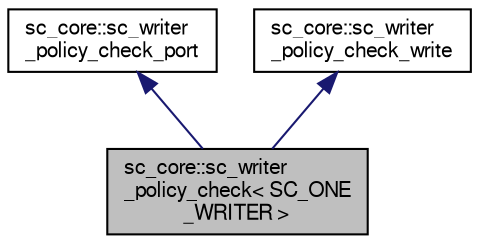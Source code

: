 digraph "sc_core::sc_writer_policy_check&lt; SC_ONE_WRITER &gt;"
{
  edge [fontname="FreeSans",fontsize="10",labelfontname="FreeSans",labelfontsize="10"];
  node [fontname="FreeSans",fontsize="10",shape=record];
  Node0 [label="sc_core::sc_writer\l_policy_check\< SC_ONE\l_WRITER \>",height=0.2,width=0.4,color="black", fillcolor="grey75", style="filled", fontcolor="black"];
  Node1 -> Node0 [dir="back",color="midnightblue",fontsize="10",style="solid",fontname="FreeSans"];
  Node1 [label="sc_core::sc_writer\l_policy_check_port",height=0.2,width=0.4,color="black", fillcolor="white", style="filled",URL="$a01372.html"];
  Node2 -> Node0 [dir="back",color="midnightblue",fontsize="10",style="solid",fontname="FreeSans"];
  Node2 [label="sc_core::sc_writer\l_policy_check_write",height=0.2,width=0.4,color="black", fillcolor="white", style="filled",URL="$a01360.html"];
}
